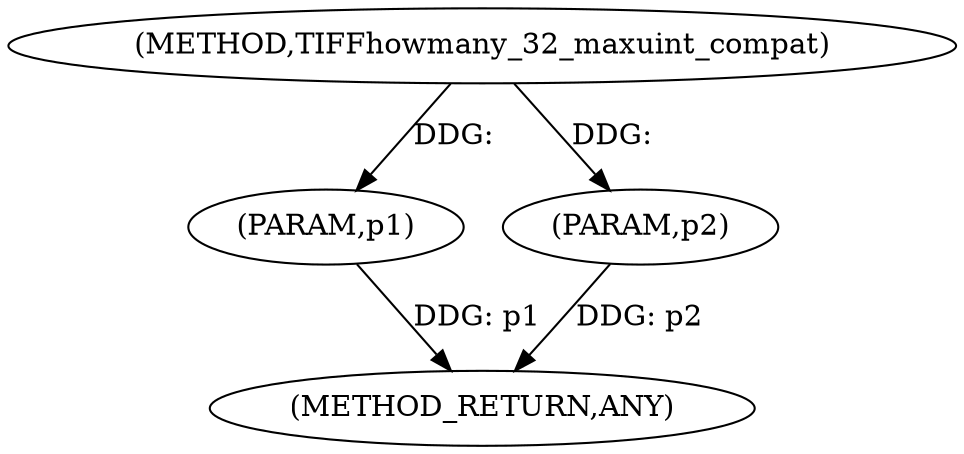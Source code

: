 digraph "TIFFhowmany_32_maxuint_compat" {  
"100756" [label = <(METHOD,TIFFhowmany_32_maxuint_compat)> ]
"100759" [label = <(METHOD_RETURN,ANY)> ]
"100757" [label = <(PARAM,p1)> ]
"100758" [label = <(PARAM,p2)> ]
  "100757" -> "100759"  [ label = "DDG: p1"] 
  "100758" -> "100759"  [ label = "DDG: p2"] 
  "100756" -> "100757"  [ label = "DDG: "] 
  "100756" -> "100758"  [ label = "DDG: "] 
}
